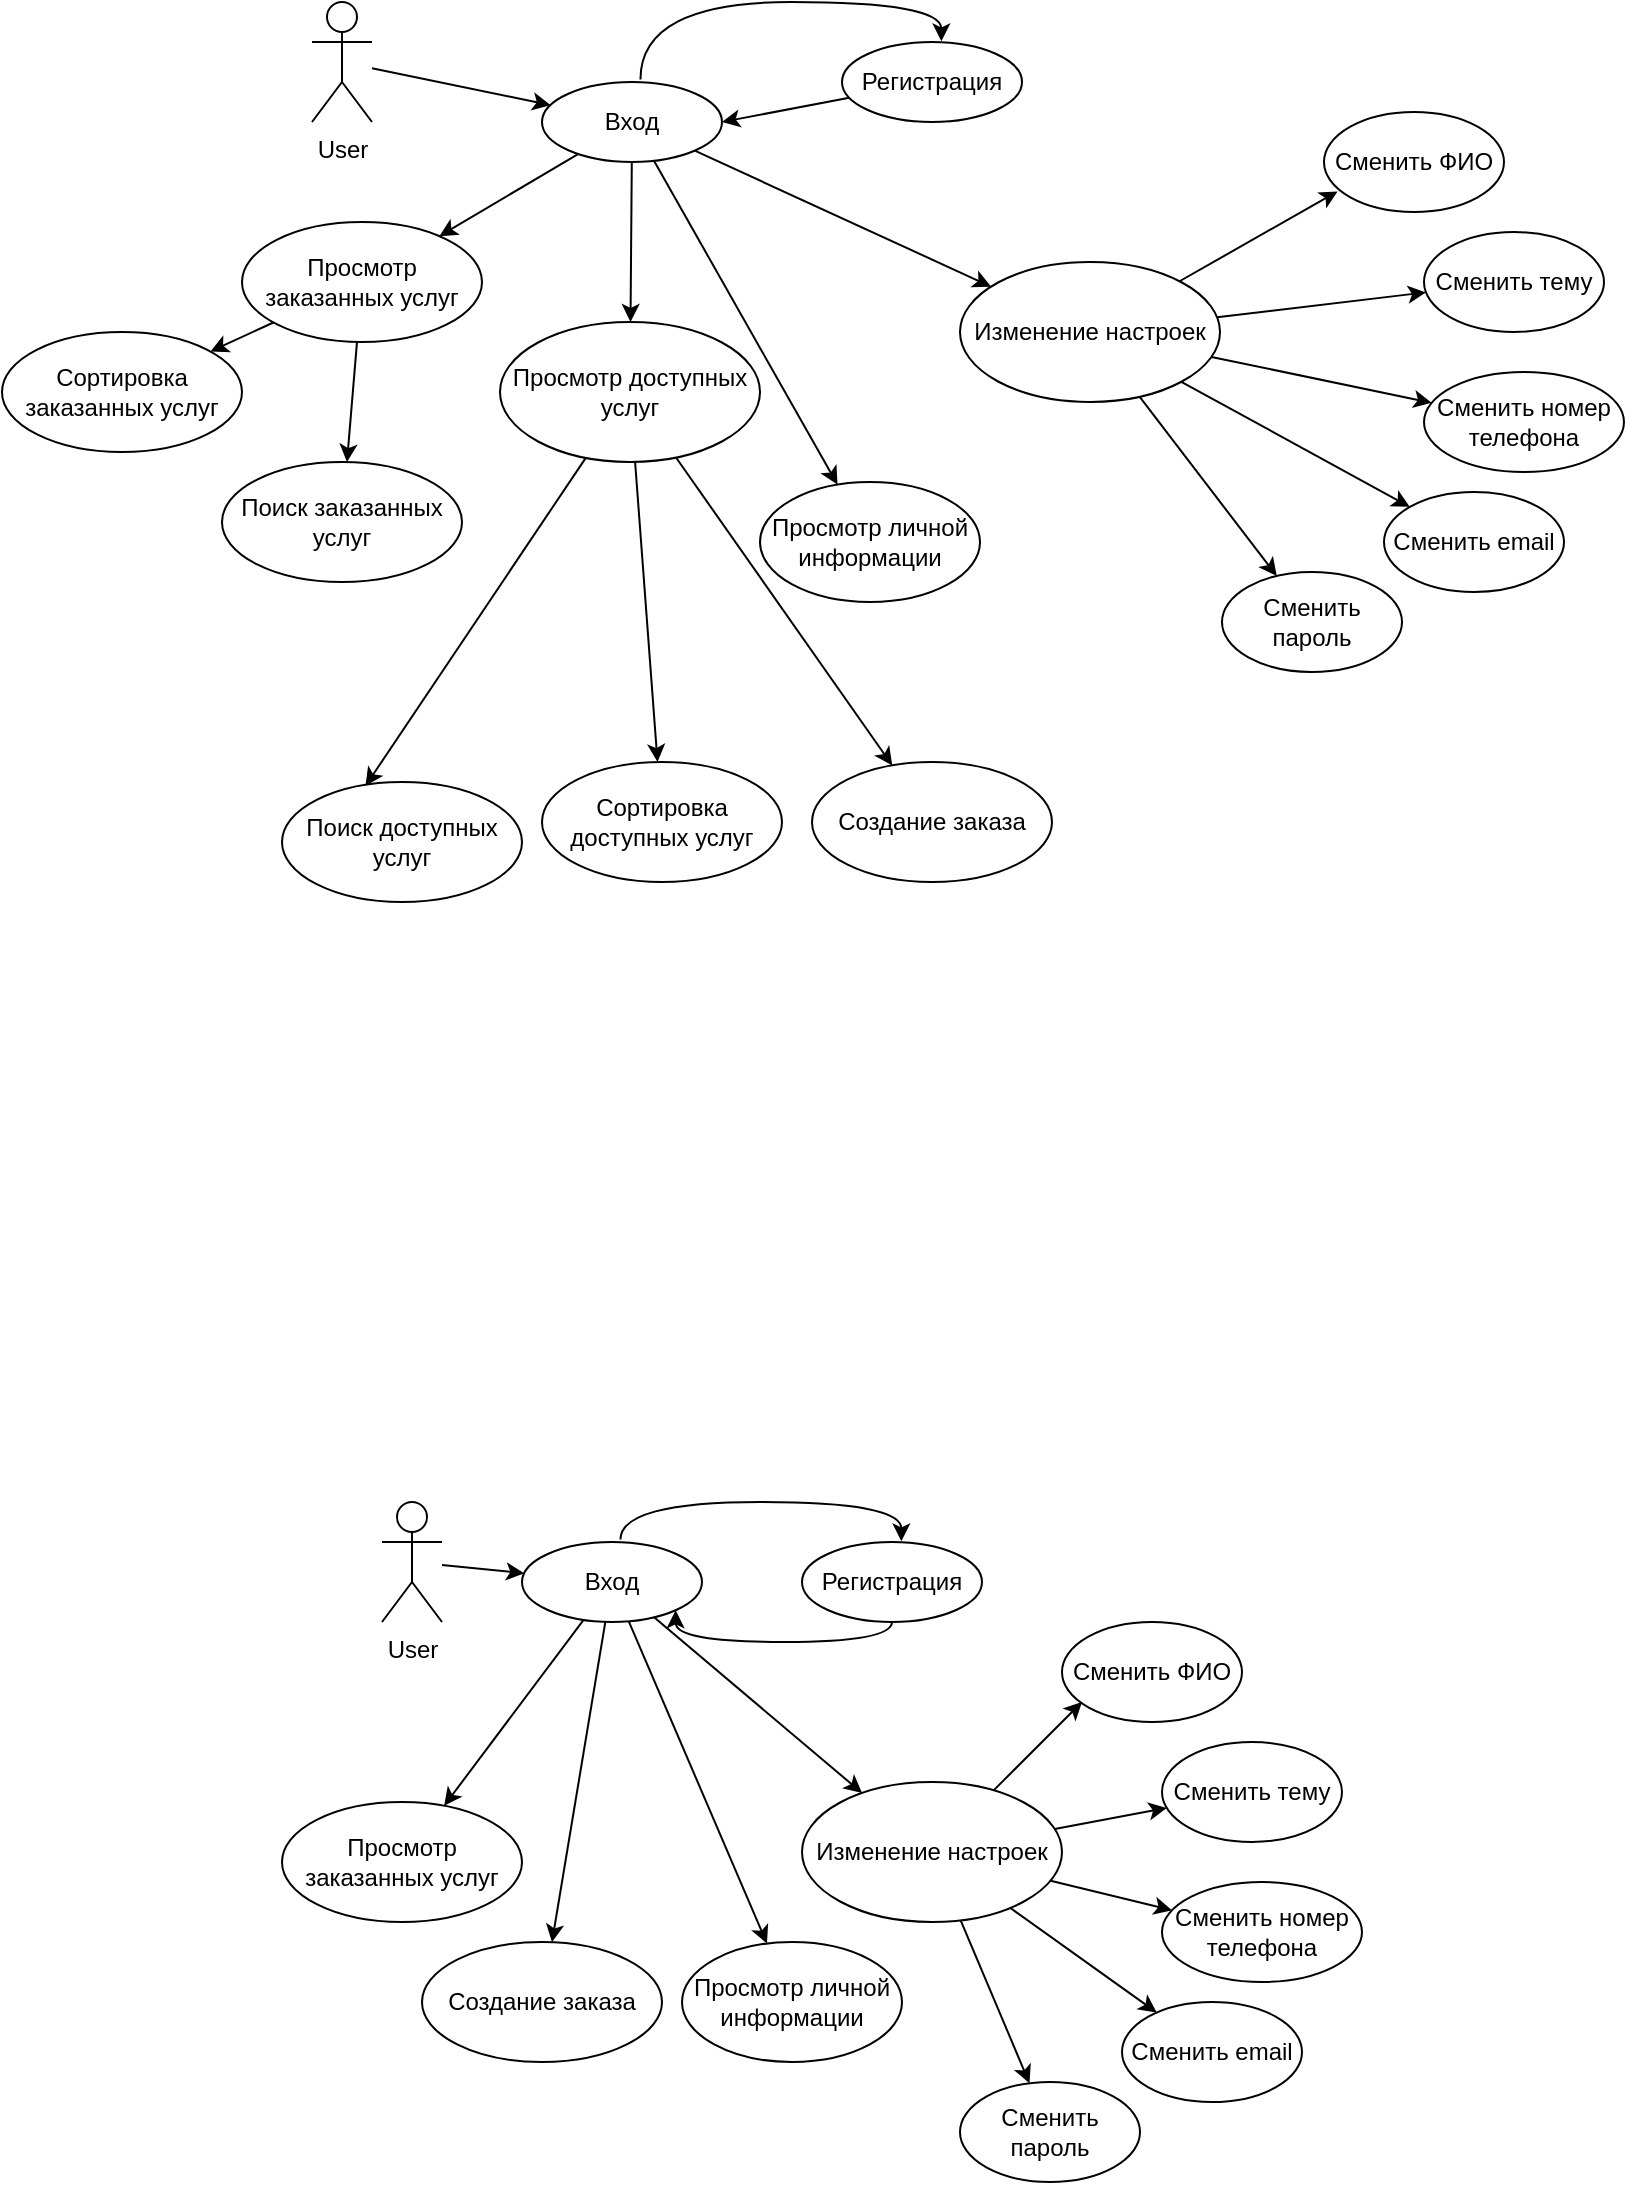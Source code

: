 <mxfile version="14.7.0" type="github"><diagram id="MvlfQdWluJRlzBUH_BS_" name="Page-1"><mxGraphModel dx="2012" dy="659" grid="1" gridSize="10" guides="1" tooltips="1" connect="1" arrows="1" fold="1" page="1" pageScale="1" pageWidth="827" pageHeight="1169" math="0" shadow="0"><root><mxCell id="0"/><mxCell id="1" parent="0"/><mxCell id="uGoHj4zN7NCJvcICdWJ_-1" value="User" style="shape=umlActor;verticalLabelPosition=bottom;verticalAlign=top;html=1;outlineConnect=0;" parent="1" vertex="1"><mxGeometry x="35" y="20" width="30" height="60" as="geometry"/></mxCell><mxCell id="uGoHj4zN7NCJvcICdWJ_-6" value="Вход" style="ellipse;whiteSpace=wrap;html=1;" parent="1" vertex="1"><mxGeometry x="150" y="60" width="90" height="40" as="geometry"/></mxCell><mxCell id="P9xLA8NU89vb-agRQ6fj-2" value="Регистрация" style="ellipse;whiteSpace=wrap;html=1;" vertex="1" parent="1"><mxGeometry x="300" y="40" width="90" height="40" as="geometry"/></mxCell><mxCell id="P9xLA8NU89vb-agRQ6fj-3" value="" style="curved=1;endArrow=classic;html=1;exitX=0.547;exitY=-0.032;exitDx=0;exitDy=0;exitPerimeter=0;entryX=0.552;entryY=-0.008;entryDx=0;entryDy=0;entryPerimeter=0;edgeStyle=orthogonalEdgeStyle;" edge="1" parent="1" source="uGoHj4zN7NCJvcICdWJ_-6" target="P9xLA8NU89vb-agRQ6fj-2"><mxGeometry width="50" height="50" relative="1" as="geometry"><mxPoint x="300" y="80" as="sourcePoint"/><mxPoint x="350" y="30" as="targetPoint"/><Array as="points"><mxPoint x="199" y="20"/><mxPoint x="350" y="20"/></Array></mxGeometry></mxCell><mxCell id="P9xLA8NU89vb-agRQ6fj-7" value="" style="endArrow=classic;html=1;" edge="1" parent="1" source="uGoHj4zN7NCJvcICdWJ_-1" target="uGoHj4zN7NCJvcICdWJ_-6"><mxGeometry width="50" height="50" relative="1" as="geometry"><mxPoint x="290" y="220" as="sourcePoint"/><mxPoint x="340" y="170" as="targetPoint"/></mxGeometry></mxCell><mxCell id="P9xLA8NU89vb-agRQ6fj-9" value="Просмотр личной информации" style="ellipse;whiteSpace=wrap;html=1;" vertex="1" parent="1"><mxGeometry x="259" y="260" width="110" height="60" as="geometry"/></mxCell><mxCell id="P9xLA8NU89vb-agRQ6fj-11" value="" style="endArrow=classic;html=1;" edge="1" parent="1" source="uGoHj4zN7NCJvcICdWJ_-6" target="P9xLA8NU89vb-agRQ6fj-9"><mxGeometry width="50" height="50" relative="1" as="geometry"><mxPoint x="290" y="220" as="sourcePoint"/><mxPoint x="340" y="170" as="targetPoint"/></mxGeometry></mxCell><mxCell id="P9xLA8NU89vb-agRQ6fj-12" value="Изменение настроек" style="ellipse;whiteSpace=wrap;html=1;" vertex="1" parent="1"><mxGeometry x="359" y="150" width="130" height="70" as="geometry"/></mxCell><mxCell id="P9xLA8NU89vb-agRQ6fj-14" value="" style="endArrow=classic;html=1;" edge="1" parent="1" source="uGoHj4zN7NCJvcICdWJ_-6" target="P9xLA8NU89vb-agRQ6fj-12"><mxGeometry width="50" height="50" relative="1" as="geometry"><mxPoint x="290" y="230" as="sourcePoint"/><mxPoint x="340" y="180" as="targetPoint"/></mxGeometry></mxCell><mxCell id="P9xLA8NU89vb-agRQ6fj-15" value="Создание заказа" style="ellipse;whiteSpace=wrap;html=1;" vertex="1" parent="1"><mxGeometry x="285" y="400" width="120" height="60" as="geometry"/></mxCell><mxCell id="P9xLA8NU89vb-agRQ6fj-16" value="" style="endArrow=classic;html=1;" edge="1" parent="1" source="P9xLA8NU89vb-agRQ6fj-54" target="P9xLA8NU89vb-agRQ6fj-15"><mxGeometry width="50" height="50" relative="1" as="geometry"><mxPoint x="290" y="230" as="sourcePoint"/><mxPoint x="340" y="180" as="targetPoint"/></mxGeometry></mxCell><mxCell id="P9xLA8NU89vb-agRQ6fj-17" value="Просмотр заказанных услуг" style="ellipse;whiteSpace=wrap;html=1;" vertex="1" parent="1"><mxGeometry y="130" width="120" height="60" as="geometry"/></mxCell><mxCell id="P9xLA8NU89vb-agRQ6fj-18" value="" style="endArrow=classic;html=1;" edge="1" parent="1" source="uGoHj4zN7NCJvcICdWJ_-6" target="P9xLA8NU89vb-agRQ6fj-17"><mxGeometry width="50" height="50" relative="1" as="geometry"><mxPoint x="440" y="120" as="sourcePoint"/><mxPoint x="490" y="70" as="targetPoint"/></mxGeometry></mxCell><mxCell id="P9xLA8NU89vb-agRQ6fj-19" value="Сменить тему" style="ellipse;whiteSpace=wrap;html=1;" vertex="1" parent="1"><mxGeometry x="591" y="135" width="90" height="50" as="geometry"/></mxCell><mxCell id="P9xLA8NU89vb-agRQ6fj-20" value="Сменить номер телефона" style="ellipse;whiteSpace=wrap;html=1;" vertex="1" parent="1"><mxGeometry x="591" y="205" width="100" height="50" as="geometry"/></mxCell><mxCell id="P9xLA8NU89vb-agRQ6fj-21" value="Сменить email" style="ellipse;whiteSpace=wrap;html=1;" vertex="1" parent="1"><mxGeometry x="571" y="265" width="90" height="50" as="geometry"/></mxCell><mxCell id="P9xLA8NU89vb-agRQ6fj-22" value="Сменить пароль" style="ellipse;whiteSpace=wrap;html=1;" vertex="1" parent="1"><mxGeometry x="490" y="305" width="90" height="50" as="geometry"/></mxCell><mxCell id="P9xLA8NU89vb-agRQ6fj-23" value="Сменить ФИО" style="ellipse;whiteSpace=wrap;html=1;" vertex="1" parent="1"><mxGeometry x="541" y="75" width="90" height="50" as="geometry"/></mxCell><mxCell id="P9xLA8NU89vb-agRQ6fj-24" value="" style="endArrow=classic;html=1;entryX=0.076;entryY=0.794;entryDx=0;entryDy=0;entryPerimeter=0;" edge="1" parent="1" source="P9xLA8NU89vb-agRQ6fj-12" target="P9xLA8NU89vb-agRQ6fj-23"><mxGeometry width="50" height="50" relative="1" as="geometry"><mxPoint x="380" y="190" as="sourcePoint"/><mxPoint x="430" y="140" as="targetPoint"/></mxGeometry></mxCell><mxCell id="P9xLA8NU89vb-agRQ6fj-25" value="" style="endArrow=classic;html=1;" edge="1" parent="1" source="P9xLA8NU89vb-agRQ6fj-12" target="P9xLA8NU89vb-agRQ6fj-19"><mxGeometry width="50" height="50" relative="1" as="geometry"><mxPoint x="395.816" y="194.184" as="sourcePoint"/><mxPoint x="440" y="150" as="targetPoint"/></mxGeometry></mxCell><mxCell id="P9xLA8NU89vb-agRQ6fj-26" value="" style="endArrow=classic;html=1;" edge="1" parent="1" source="P9xLA8NU89vb-agRQ6fj-12" target="P9xLA8NU89vb-agRQ6fj-20"><mxGeometry width="50" height="50" relative="1" as="geometry"><mxPoint x="426.46" y="213.607" as="sourcePoint"/><mxPoint x="482.321" y="202.926" as="targetPoint"/></mxGeometry></mxCell><mxCell id="P9xLA8NU89vb-agRQ6fj-27" value="" style="endArrow=classic;html=1;" edge="1" parent="1" source="P9xLA8NU89vb-agRQ6fj-12" target="P9xLA8NU89vb-agRQ6fj-21"><mxGeometry width="50" height="50" relative="1" as="geometry"><mxPoint x="424.448" y="239.154" as="sourcePoint"/><mxPoint x="485.032" y="254.07" as="targetPoint"/></mxGeometry></mxCell><mxCell id="P9xLA8NU89vb-agRQ6fj-28" value="" style="endArrow=classic;html=1;" edge="1" parent="1" source="P9xLA8NU89vb-agRQ6fj-12" target="P9xLA8NU89vb-agRQ6fj-22"><mxGeometry width="50" height="50" relative="1" as="geometry"><mxPoint x="404.128" y="252.948" as="sourcePoint"/><mxPoint x="477.373" y="305.266" as="targetPoint"/></mxGeometry></mxCell><mxCell id="P9xLA8NU89vb-agRQ6fj-30" value="&lt;div&gt;User&lt;/div&gt;" style="shape=umlActor;verticalLabelPosition=bottom;verticalAlign=top;html=1;outlineConnect=0;" vertex="1" parent="1"><mxGeometry x="70" y="770" width="30" height="60" as="geometry"/></mxCell><mxCell id="P9xLA8NU89vb-agRQ6fj-31" value="Вход" style="ellipse;whiteSpace=wrap;html=1;" vertex="1" parent="1"><mxGeometry x="140" y="790" width="90" height="40" as="geometry"/></mxCell><mxCell id="P9xLA8NU89vb-agRQ6fj-32" value="Регистрация" style="ellipse;whiteSpace=wrap;html=1;" vertex="1" parent="1"><mxGeometry x="280" y="790" width="90" height="40" as="geometry"/></mxCell><mxCell id="P9xLA8NU89vb-agRQ6fj-33" value="" style="curved=1;endArrow=classic;html=1;exitX=0.547;exitY=-0.032;exitDx=0;exitDy=0;exitPerimeter=0;entryX=0.552;entryY=-0.008;entryDx=0;entryDy=0;entryPerimeter=0;edgeStyle=orthogonalEdgeStyle;" edge="1" parent="1" source="P9xLA8NU89vb-agRQ6fj-31" target="P9xLA8NU89vb-agRQ6fj-32"><mxGeometry width="50" height="50" relative="1" as="geometry"><mxPoint x="290" y="810" as="sourcePoint"/><mxPoint x="340" y="760" as="targetPoint"/><Array as="points"><mxPoint x="189" y="770"/><mxPoint x="330" y="770"/></Array></mxGeometry></mxCell><mxCell id="P9xLA8NU89vb-agRQ6fj-34" value="" style="curved=1;endArrow=classic;html=1;edgeStyle=orthogonalEdgeStyle;exitX=0.5;exitY=1;exitDx=0;exitDy=0;entryX=1;entryY=1;entryDx=0;entryDy=0;" edge="1" parent="1" source="P9xLA8NU89vb-agRQ6fj-32" target="P9xLA8NU89vb-agRQ6fj-31"><mxGeometry width="50" height="50" relative="1" as="geometry"><mxPoint x="190" y="832" as="sourcePoint"/><mxPoint x="190" y="880" as="targetPoint"/><Array as="points"><mxPoint x="325" y="840"/><mxPoint x="217" y="840"/></Array></mxGeometry></mxCell><mxCell id="P9xLA8NU89vb-agRQ6fj-35" value="" style="endArrow=classic;html=1;" edge="1" parent="1" source="P9xLA8NU89vb-agRQ6fj-30" target="P9xLA8NU89vb-agRQ6fj-31"><mxGeometry width="50" height="50" relative="1" as="geometry"><mxPoint x="280" y="950" as="sourcePoint"/><mxPoint x="330" y="900" as="targetPoint"/></mxGeometry></mxCell><mxCell id="P9xLA8NU89vb-agRQ6fj-36" value="Просмотр личной информации" style="ellipse;whiteSpace=wrap;html=1;" vertex="1" parent="1"><mxGeometry x="220" y="990" width="110" height="60" as="geometry"/></mxCell><mxCell id="P9xLA8NU89vb-agRQ6fj-37" value="" style="endArrow=classic;html=1;" edge="1" parent="1" source="P9xLA8NU89vb-agRQ6fj-31" target="P9xLA8NU89vb-agRQ6fj-36"><mxGeometry width="50" height="50" relative="1" as="geometry"><mxPoint x="280" y="950" as="sourcePoint"/><mxPoint x="330" y="900" as="targetPoint"/></mxGeometry></mxCell><mxCell id="P9xLA8NU89vb-agRQ6fj-38" value="Изменение настроек" style="ellipse;whiteSpace=wrap;html=1;" vertex="1" parent="1"><mxGeometry x="280" y="910" width="130" height="70" as="geometry"/></mxCell><mxCell id="P9xLA8NU89vb-agRQ6fj-39" value="" style="endArrow=classic;html=1;" edge="1" parent="1" source="P9xLA8NU89vb-agRQ6fj-31" target="P9xLA8NU89vb-agRQ6fj-38"><mxGeometry width="50" height="50" relative="1" as="geometry"><mxPoint x="280" y="960" as="sourcePoint"/><mxPoint x="330" y="910" as="targetPoint"/></mxGeometry></mxCell><mxCell id="P9xLA8NU89vb-agRQ6fj-40" value="Создание заказа" style="ellipse;whiteSpace=wrap;html=1;" vertex="1" parent="1"><mxGeometry x="90" y="990" width="120" height="60" as="geometry"/></mxCell><mxCell id="P9xLA8NU89vb-agRQ6fj-41" value="" style="endArrow=classic;html=1;" edge="1" parent="1" source="P9xLA8NU89vb-agRQ6fj-31" target="P9xLA8NU89vb-agRQ6fj-40"><mxGeometry width="50" height="50" relative="1" as="geometry"><mxPoint x="280" y="960" as="sourcePoint"/><mxPoint x="330" y="910" as="targetPoint"/></mxGeometry></mxCell><mxCell id="P9xLA8NU89vb-agRQ6fj-42" value="Просмотр заказанных услуг" style="ellipse;whiteSpace=wrap;html=1;" vertex="1" parent="1"><mxGeometry x="20" y="920" width="120" height="60" as="geometry"/></mxCell><mxCell id="P9xLA8NU89vb-agRQ6fj-43" value="" style="endArrow=classic;html=1;" edge="1" parent="1" source="P9xLA8NU89vb-agRQ6fj-31" target="P9xLA8NU89vb-agRQ6fj-42"><mxGeometry width="50" height="50" relative="1" as="geometry"><mxPoint x="430" y="850" as="sourcePoint"/><mxPoint x="480" y="800" as="targetPoint"/></mxGeometry></mxCell><mxCell id="P9xLA8NU89vb-agRQ6fj-44" value="Сменить тему" style="ellipse;whiteSpace=wrap;html=1;" vertex="1" parent="1"><mxGeometry x="460" y="890" width="90" height="50" as="geometry"/></mxCell><mxCell id="P9xLA8NU89vb-agRQ6fj-45" value="Сменить номер телефона" style="ellipse;whiteSpace=wrap;html=1;" vertex="1" parent="1"><mxGeometry x="460" y="960" width="100" height="50" as="geometry"/></mxCell><mxCell id="P9xLA8NU89vb-agRQ6fj-46" value="Сменить email" style="ellipse;whiteSpace=wrap;html=1;" vertex="1" parent="1"><mxGeometry x="440" y="1020" width="90" height="50" as="geometry"/></mxCell><mxCell id="P9xLA8NU89vb-agRQ6fj-47" value="Сменить пароль" style="ellipse;whiteSpace=wrap;html=1;" vertex="1" parent="1"><mxGeometry x="359" y="1060" width="90" height="50" as="geometry"/></mxCell><mxCell id="P9xLA8NU89vb-agRQ6fj-48" value="Сменить ФИО" style="ellipse;whiteSpace=wrap;html=1;" vertex="1" parent="1"><mxGeometry x="410" y="830" width="90" height="50" as="geometry"/></mxCell><mxCell id="P9xLA8NU89vb-agRQ6fj-49" value="" style="endArrow=classic;html=1;" edge="1" parent="1" source="P9xLA8NU89vb-agRQ6fj-38"><mxGeometry width="50" height="50" relative="1" as="geometry"><mxPoint x="370" y="920" as="sourcePoint"/><mxPoint x="420" y="870" as="targetPoint"/></mxGeometry></mxCell><mxCell id="P9xLA8NU89vb-agRQ6fj-50" value="" style="endArrow=classic;html=1;" edge="1" parent="1" source="P9xLA8NU89vb-agRQ6fj-38" target="P9xLA8NU89vb-agRQ6fj-44"><mxGeometry width="50" height="50" relative="1" as="geometry"><mxPoint x="385.816" y="924.184" as="sourcePoint"/><mxPoint x="430" y="880" as="targetPoint"/></mxGeometry></mxCell><mxCell id="P9xLA8NU89vb-agRQ6fj-51" value="" style="endArrow=classic;html=1;" edge="1" parent="1" source="P9xLA8NU89vb-agRQ6fj-38" target="P9xLA8NU89vb-agRQ6fj-45"><mxGeometry width="50" height="50" relative="1" as="geometry"><mxPoint x="416.46" y="943.607" as="sourcePoint"/><mxPoint x="472.321" y="932.926" as="targetPoint"/></mxGeometry></mxCell><mxCell id="P9xLA8NU89vb-agRQ6fj-52" value="" style="endArrow=classic;html=1;" edge="1" parent="1" source="P9xLA8NU89vb-agRQ6fj-38" target="P9xLA8NU89vb-agRQ6fj-46"><mxGeometry width="50" height="50" relative="1" as="geometry"><mxPoint x="414.448" y="969.154" as="sourcePoint"/><mxPoint x="475.032" y="984.07" as="targetPoint"/></mxGeometry></mxCell><mxCell id="P9xLA8NU89vb-agRQ6fj-53" value="" style="endArrow=classic;html=1;" edge="1" parent="1" source="P9xLA8NU89vb-agRQ6fj-38" target="P9xLA8NU89vb-agRQ6fj-47"><mxGeometry width="50" height="50" relative="1" as="geometry"><mxPoint x="394.128" y="982.948" as="sourcePoint"/><mxPoint x="467.373" y="1035.266" as="targetPoint"/></mxGeometry></mxCell><mxCell id="P9xLA8NU89vb-agRQ6fj-54" value="Просмотр доступных услуг" style="ellipse;whiteSpace=wrap;html=1;" vertex="1" parent="1"><mxGeometry x="129" y="180" width="130" height="70" as="geometry"/></mxCell><mxCell id="P9xLA8NU89vb-agRQ6fj-55" value="" style="endArrow=classic;html=1;" edge="1" parent="1" source="uGoHj4zN7NCJvcICdWJ_-6" target="P9xLA8NU89vb-agRQ6fj-54"><mxGeometry width="50" height="50" relative="1" as="geometry"><mxPoint x="206.807" y="109.984" as="sourcePoint"/><mxPoint x="217.287" y="220.031" as="targetPoint"/></mxGeometry></mxCell><mxCell id="P9xLA8NU89vb-agRQ6fj-56" value="Сортировка доступных услуг" style="ellipse;whiteSpace=wrap;html=1;" vertex="1" parent="1"><mxGeometry x="150" y="400" width="120" height="60" as="geometry"/></mxCell><mxCell id="P9xLA8NU89vb-agRQ6fj-58" value="" style="endArrow=classic;html=1;" edge="1" parent="1" source="P9xLA8NU89vb-agRQ6fj-54" target="P9xLA8NU89vb-agRQ6fj-56"><mxGeometry width="50" height="50" relative="1" as="geometry"><mxPoint x="161" y="220" as="sourcePoint"/><mxPoint x="260" y="250" as="targetPoint"/></mxGeometry></mxCell><mxCell id="P9xLA8NU89vb-agRQ6fj-59" value="Поиск доступных услуг" style="ellipse;whiteSpace=wrap;html=1;" vertex="1" parent="1"><mxGeometry x="20" y="410" width="120" height="60" as="geometry"/></mxCell><mxCell id="P9xLA8NU89vb-agRQ6fj-60" value="" style="endArrow=classic;html=1;entryX=0.348;entryY=0.032;entryDx=0;entryDy=0;entryPerimeter=0;" edge="1" parent="1" source="P9xLA8NU89vb-agRQ6fj-54" target="P9xLA8NU89vb-agRQ6fj-59"><mxGeometry width="50" height="50" relative="1" as="geometry"><mxPoint x="210" y="300" as="sourcePoint"/><mxPoint x="260" y="250" as="targetPoint"/></mxGeometry></mxCell><mxCell id="P9xLA8NU89vb-agRQ6fj-61" value="Сортировка заказанных услуг" style="ellipse;whiteSpace=wrap;html=1;" vertex="1" parent="1"><mxGeometry x="-120" y="185" width="120" height="60" as="geometry"/></mxCell><mxCell id="P9xLA8NU89vb-agRQ6fj-62" value="Поиск заказанных услуг" style="ellipse;whiteSpace=wrap;html=1;" vertex="1" parent="1"><mxGeometry x="-10" y="250" width="120" height="60" as="geometry"/></mxCell><mxCell id="P9xLA8NU89vb-agRQ6fj-63" value="" style="endArrow=classic;html=1;" edge="1" parent="1" source="P9xLA8NU89vb-agRQ6fj-17" target="P9xLA8NU89vb-agRQ6fj-62"><mxGeometry width="50" height="50" relative="1" as="geometry"><mxPoint x="210" y="300" as="sourcePoint"/><mxPoint x="70" y="260" as="targetPoint"/></mxGeometry></mxCell><mxCell id="P9xLA8NU89vb-agRQ6fj-64" value="" style="endArrow=classic;html=1;" edge="1" parent="1" source="P9xLA8NU89vb-agRQ6fj-17" target="P9xLA8NU89vb-agRQ6fj-61"><mxGeometry width="50" height="50" relative="1" as="geometry"><mxPoint x="67.464" y="199.973" as="sourcePoint"/><mxPoint x="62.412" y="260.024" as="targetPoint"/></mxGeometry></mxCell><mxCell id="P9xLA8NU89vb-agRQ6fj-65" style="edgeStyle=orthogonalEdgeStyle;curved=1;rounded=0;orthogonalLoop=1;jettySize=auto;html=1;exitX=0.5;exitY=1;exitDx=0;exitDy=0;" edge="1" parent="1" source="P9xLA8NU89vb-agRQ6fj-21" target="P9xLA8NU89vb-agRQ6fj-21"><mxGeometry relative="1" as="geometry"/></mxCell><mxCell id="P9xLA8NU89vb-agRQ6fj-67" value="" style="endArrow=classic;html=1;entryX=1;entryY=0.5;entryDx=0;entryDy=0;" edge="1" parent="1" source="P9xLA8NU89vb-agRQ6fj-2" target="uGoHj4zN7NCJvcICdWJ_-6"><mxGeometry width="50" height="50" relative="1" as="geometry"><mxPoint x="210" y="340" as="sourcePoint"/><mxPoint x="260" y="290" as="targetPoint"/></mxGeometry></mxCell></root></mxGraphModel></diagram></mxfile>